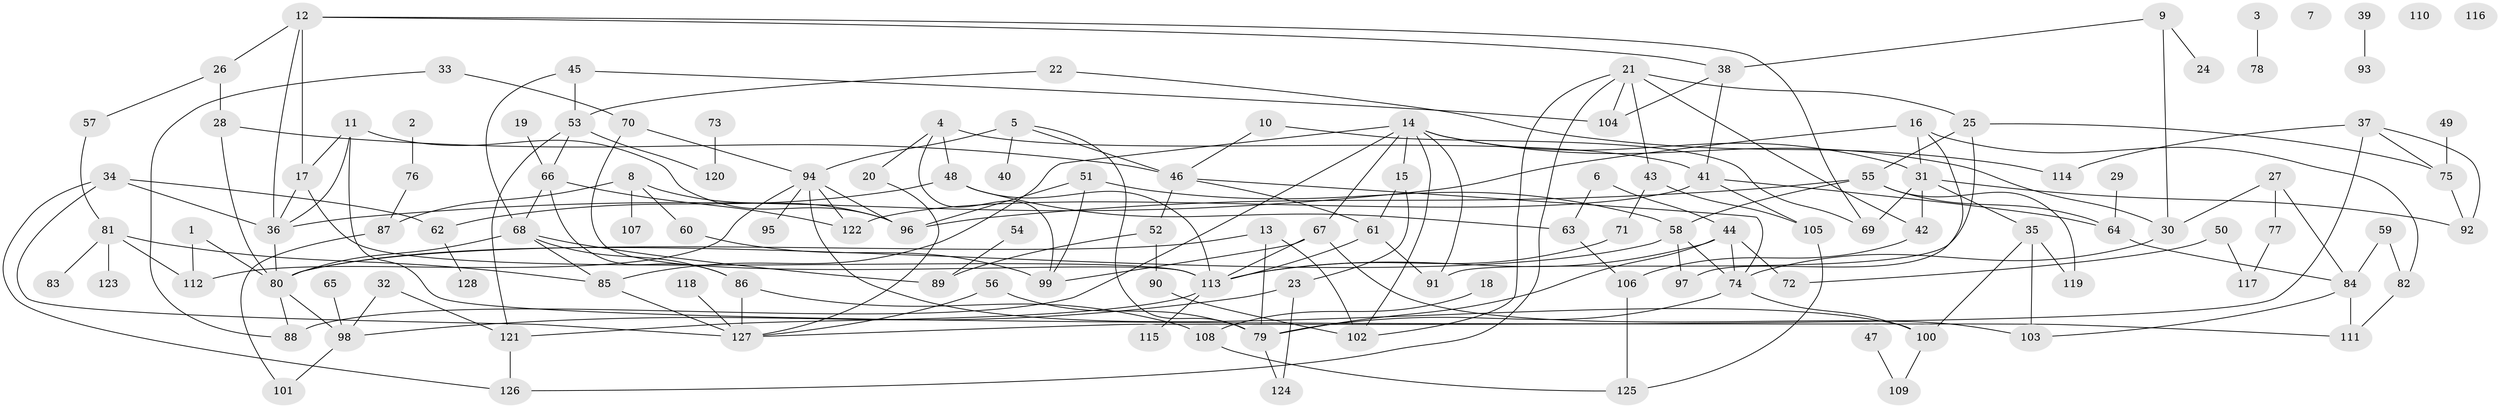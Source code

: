 // Generated by graph-tools (version 1.1) at 2025/12/03/09/25 04:12:56]
// undirected, 128 vertices, 198 edges
graph export_dot {
graph [start="1"]
  node [color=gray90,style=filled];
  1;
  2;
  3;
  4;
  5;
  6;
  7;
  8;
  9;
  10;
  11;
  12;
  13;
  14;
  15;
  16;
  17;
  18;
  19;
  20;
  21;
  22;
  23;
  24;
  25;
  26;
  27;
  28;
  29;
  30;
  31;
  32;
  33;
  34;
  35;
  36;
  37;
  38;
  39;
  40;
  41;
  42;
  43;
  44;
  45;
  46;
  47;
  48;
  49;
  50;
  51;
  52;
  53;
  54;
  55;
  56;
  57;
  58;
  59;
  60;
  61;
  62;
  63;
  64;
  65;
  66;
  67;
  68;
  69;
  70;
  71;
  72;
  73;
  74;
  75;
  76;
  77;
  78;
  79;
  80;
  81;
  82;
  83;
  84;
  85;
  86;
  87;
  88;
  89;
  90;
  91;
  92;
  93;
  94;
  95;
  96;
  97;
  98;
  99;
  100;
  101;
  102;
  103;
  104;
  105;
  106;
  107;
  108;
  109;
  110;
  111;
  112;
  113;
  114;
  115;
  116;
  117;
  118;
  119;
  120;
  121;
  122;
  123;
  124;
  125;
  126;
  127;
  128;
  1 -- 80;
  1 -- 112;
  2 -- 76;
  3 -- 78;
  4 -- 20;
  4 -- 41;
  4 -- 48;
  4 -- 99;
  5 -- 40;
  5 -- 46;
  5 -- 79;
  5 -- 94;
  6 -- 44;
  6 -- 63;
  8 -- 60;
  8 -- 87;
  8 -- 96;
  8 -- 107;
  9 -- 24;
  9 -- 30;
  9 -- 38;
  10 -- 46;
  10 -- 69;
  11 -- 17;
  11 -- 36;
  11 -- 96;
  11 -- 111;
  12 -- 17;
  12 -- 26;
  12 -- 36;
  12 -- 38;
  12 -- 69;
  13 -- 79;
  13 -- 80;
  13 -- 102;
  14 -- 15;
  14 -- 30;
  14 -- 31;
  14 -- 67;
  14 -- 85;
  14 -- 88;
  14 -- 91;
  14 -- 102;
  15 -- 23;
  15 -- 61;
  16 -- 31;
  16 -- 36;
  16 -- 82;
  16 -- 97;
  17 -- 36;
  17 -- 113;
  18 -- 108;
  19 -- 66;
  20 -- 127;
  21 -- 25;
  21 -- 42;
  21 -- 43;
  21 -- 102;
  21 -- 104;
  21 -- 126;
  22 -- 53;
  22 -- 114;
  23 -- 98;
  23 -- 124;
  25 -- 55;
  25 -- 75;
  25 -- 91;
  26 -- 28;
  26 -- 57;
  27 -- 30;
  27 -- 77;
  27 -- 84;
  28 -- 46;
  28 -- 80;
  29 -- 64;
  30 -- 74;
  31 -- 35;
  31 -- 42;
  31 -- 69;
  31 -- 92;
  32 -- 98;
  32 -- 121;
  33 -- 70;
  33 -- 88;
  34 -- 36;
  34 -- 62;
  34 -- 126;
  34 -- 127;
  35 -- 100;
  35 -- 103;
  35 -- 119;
  36 -- 80;
  37 -- 75;
  37 -- 92;
  37 -- 114;
  37 -- 127;
  38 -- 41;
  38 -- 104;
  39 -- 93;
  41 -- 64;
  41 -- 105;
  41 -- 122;
  42 -- 106;
  43 -- 71;
  43 -- 105;
  44 -- 72;
  44 -- 74;
  44 -- 79;
  44 -- 113;
  45 -- 53;
  45 -- 68;
  45 -- 104;
  46 -- 52;
  46 -- 61;
  46 -- 74;
  47 -- 109;
  48 -- 62;
  48 -- 63;
  48 -- 113;
  49 -- 75;
  50 -- 72;
  50 -- 117;
  51 -- 58;
  51 -- 96;
  51 -- 99;
  52 -- 89;
  52 -- 90;
  53 -- 66;
  53 -- 120;
  53 -- 121;
  54 -- 89;
  55 -- 58;
  55 -- 64;
  55 -- 96;
  55 -- 119;
  56 -- 79;
  56 -- 127;
  57 -- 81;
  58 -- 74;
  58 -- 80;
  58 -- 97;
  59 -- 82;
  59 -- 84;
  60 -- 99;
  61 -- 91;
  61 -- 113;
  62 -- 128;
  63 -- 106;
  64 -- 84;
  65 -- 98;
  66 -- 68;
  66 -- 86;
  66 -- 122;
  67 -- 99;
  67 -- 103;
  67 -- 113;
  68 -- 80;
  68 -- 85;
  68 -- 86;
  68 -- 89;
  70 -- 94;
  70 -- 113;
  71 -- 113;
  73 -- 120;
  74 -- 79;
  74 -- 100;
  75 -- 92;
  76 -- 87;
  77 -- 117;
  79 -- 124;
  80 -- 88;
  80 -- 98;
  81 -- 83;
  81 -- 85;
  81 -- 112;
  81 -- 123;
  82 -- 111;
  84 -- 103;
  84 -- 111;
  85 -- 127;
  86 -- 108;
  86 -- 127;
  87 -- 101;
  90 -- 102;
  94 -- 95;
  94 -- 96;
  94 -- 100;
  94 -- 112;
  94 -- 122;
  98 -- 101;
  100 -- 109;
  105 -- 125;
  106 -- 125;
  108 -- 125;
  113 -- 115;
  113 -- 121;
  118 -- 127;
  121 -- 126;
}
